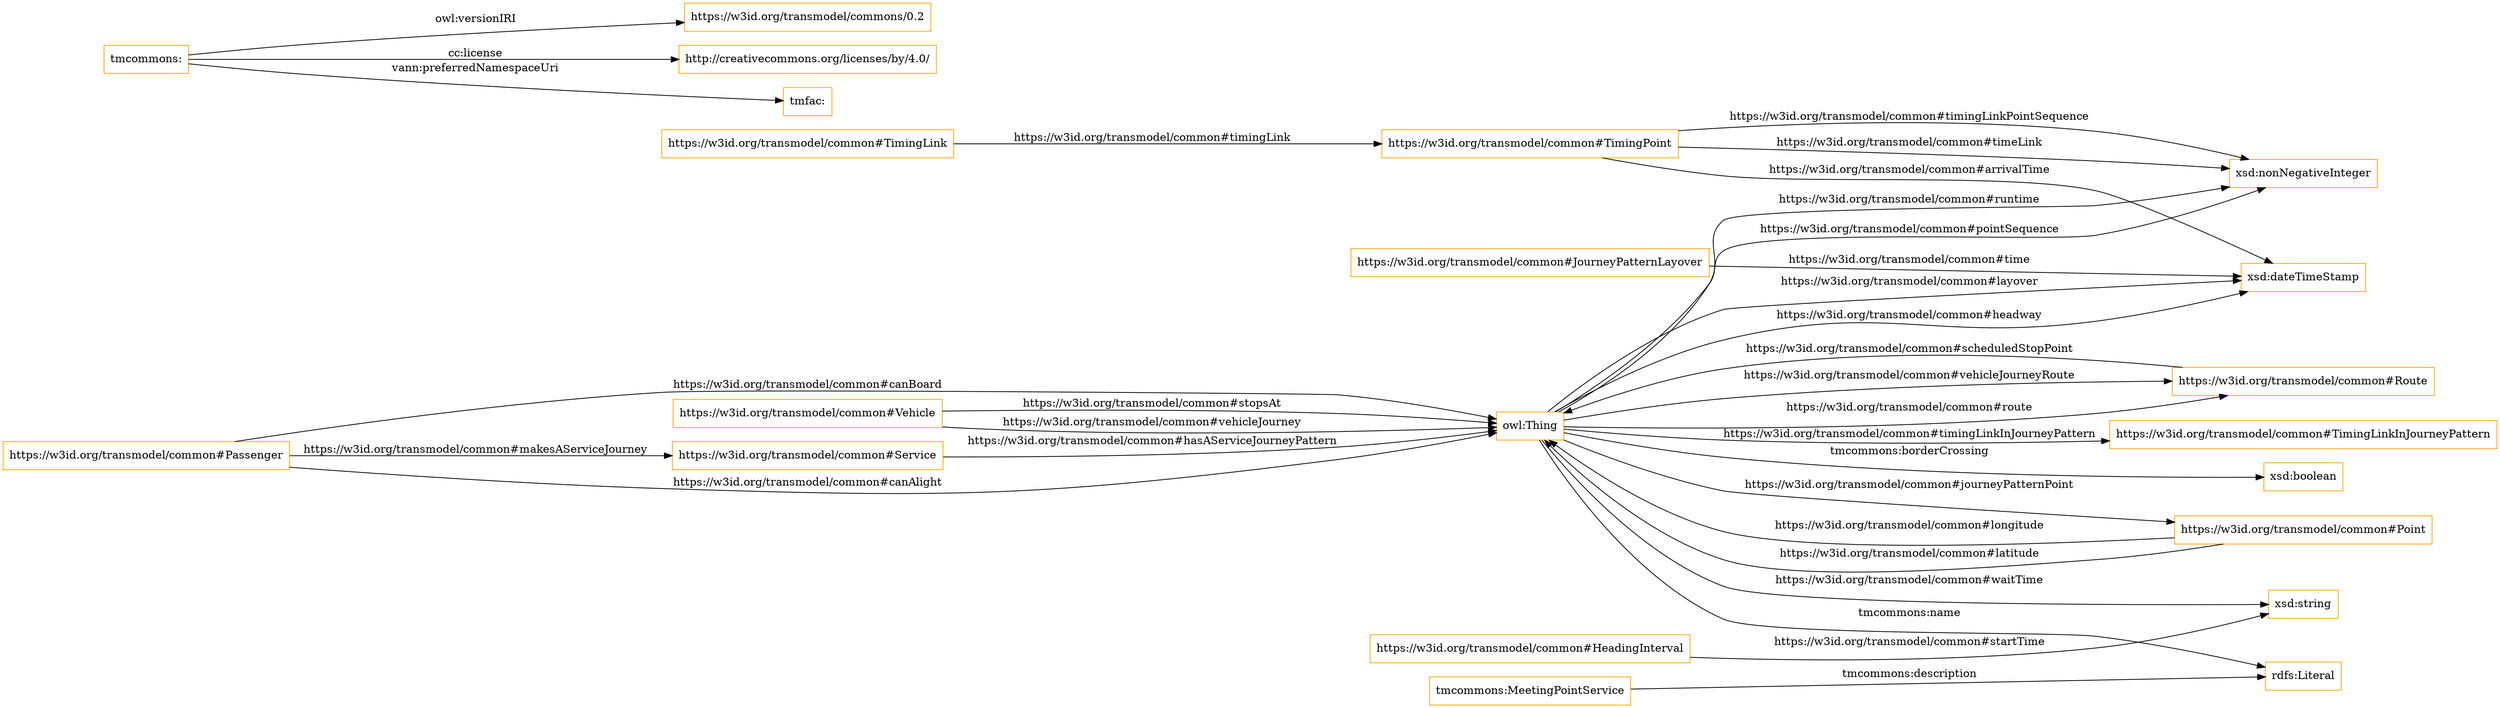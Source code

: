 digraph ar2dtool_diagram { 
rankdir=LR;
size="1501"
node [shape = rectangle, color="orange"]; "https://w3id.org/transmodel/common#Service" "https://w3id.org/transmodel/common#JourneyPatternLayover" "https://w3id.org/transmodel/common#TimingLink" "https://w3id.org/transmodel/common#Vehicle" "https://w3id.org/transmodel/common#Passenger" "https://w3id.org/transmodel/common#Point" "https://w3id.org/transmodel/common#HeadingInterval" "https://w3id.org/transmodel/common#TimingPoint" "https://w3id.org/transmodel/common#Route" "https://w3id.org/transmodel/common#TimingLinkInJourneyPattern" ; /*classes style*/
	"tmcommons:" -> "https://w3id.org/transmodel/commons/0.2" [ label = "owl:versionIRI" ];
	"tmcommons:" -> "http://creativecommons.org/licenses/by/4.0/" [ label = "cc:license" ];
	"tmcommons:" -> "tmfac:" [ label = "vann:preferredNamespaceUri" ];
	"https://w3id.org/transmodel/common#TimingPoint" -> "xsd:dateTimeStamp" [ label = "https://w3id.org/transmodel/common#arrivalTime" ];
	"https://w3id.org/transmodel/common#JourneyPatternLayover" -> "xsd:dateTimeStamp" [ label = "https://w3id.org/transmodel/common#time" ];
	"owl:Thing" -> "https://w3id.org/transmodel/common#Route" [ label = "https://w3id.org/transmodel/common#vehicleJourneyRoute" ];
	"owl:Thing" -> "xsd:boolean" [ label = "tmcommons:borderCrossing" ];
	"https://w3id.org/transmodel/common#Passenger" -> "https://w3id.org/transmodel/common#Service" [ label = "https://w3id.org/transmodel/common#makesAServiceJourney" ];
	"owl:Thing" -> "https://w3id.org/transmodel/common#Point" [ label = "https://w3id.org/transmodel/common#journeyPatternPoint" ];
	"https://w3id.org/transmodel/common#Vehicle" -> "owl:Thing" [ label = "https://w3id.org/transmodel/common#stopsAt" ];
	"owl:Thing" -> "xsd:string" [ label = "https://w3id.org/transmodel/common#waitTime" ];
	"https://w3id.org/transmodel/common#Passenger" -> "owl:Thing" [ label = "https://w3id.org/transmodel/common#canAlight" ];
	"owl:Thing" -> "xsd:dateTimeStamp" [ label = "https://w3id.org/transmodel/common#headway" ];
	"https://w3id.org/transmodel/common#TimingLink" -> "https://w3id.org/transmodel/common#TimingPoint" [ label = "https://w3id.org/transmodel/common#timingLink" ];
	"owl:Thing" -> "https://w3id.org/transmodel/common#Route" [ label = "https://w3id.org/transmodel/common#route" ];
	"owl:Thing" -> "xsd:nonNegativeInteger" [ label = "https://w3id.org/transmodel/common#runtime" ];
	"https://w3id.org/transmodel/common#Route" -> "owl:Thing" [ label = "https://w3id.org/transmodel/common#scheduledStopPoint" ];
	"owl:Thing" -> "rdfs:Literal" [ label = "tmcommons:name" ];
	"tmcommons:MeetingPointService" -> "rdfs:Literal" [ label = "tmcommons:description" ];
	"owl:Thing" -> "xsd:dateTimeStamp" [ label = "https://w3id.org/transmodel/common#layover" ];
	"https://w3id.org/transmodel/common#Vehicle" -> "owl:Thing" [ label = "https://w3id.org/transmodel/common#vehicleJourney" ];
	"https://w3id.org/transmodel/common#TimingPoint" -> "xsd:nonNegativeInteger" [ label = "https://w3id.org/transmodel/common#timingLinkPointSequence" ];
	"https://w3id.org/transmodel/common#Point" -> "owl:Thing" [ label = "https://w3id.org/transmodel/common#longitude" ];
	"owl:Thing" -> "https://w3id.org/transmodel/common#TimingLinkInJourneyPattern" [ label = "https://w3id.org/transmodel/common#timingLinkInJourneyPattern" ];
	"https://w3id.org/transmodel/common#Point" -> "owl:Thing" [ label = "https://w3id.org/transmodel/common#latitude" ];
	"https://w3id.org/transmodel/common#Service" -> "owl:Thing" [ label = "https://w3id.org/transmodel/common#hasAServiceJourneyPattern" ];
	"https://w3id.org/transmodel/common#HeadingInterval" -> "xsd:string" [ label = "https://w3id.org/transmodel/common#startTime" ];
	"https://w3id.org/transmodel/common#Passenger" -> "owl:Thing" [ label = "https://w3id.org/transmodel/common#canBoard" ];
	"owl:Thing" -> "xsd:nonNegativeInteger" [ label = "https://w3id.org/transmodel/common#pointSequence" ];
	"https://w3id.org/transmodel/common#TimingPoint" -> "xsd:nonNegativeInteger" [ label = "https://w3id.org/transmodel/common#timeLink" ];

}

